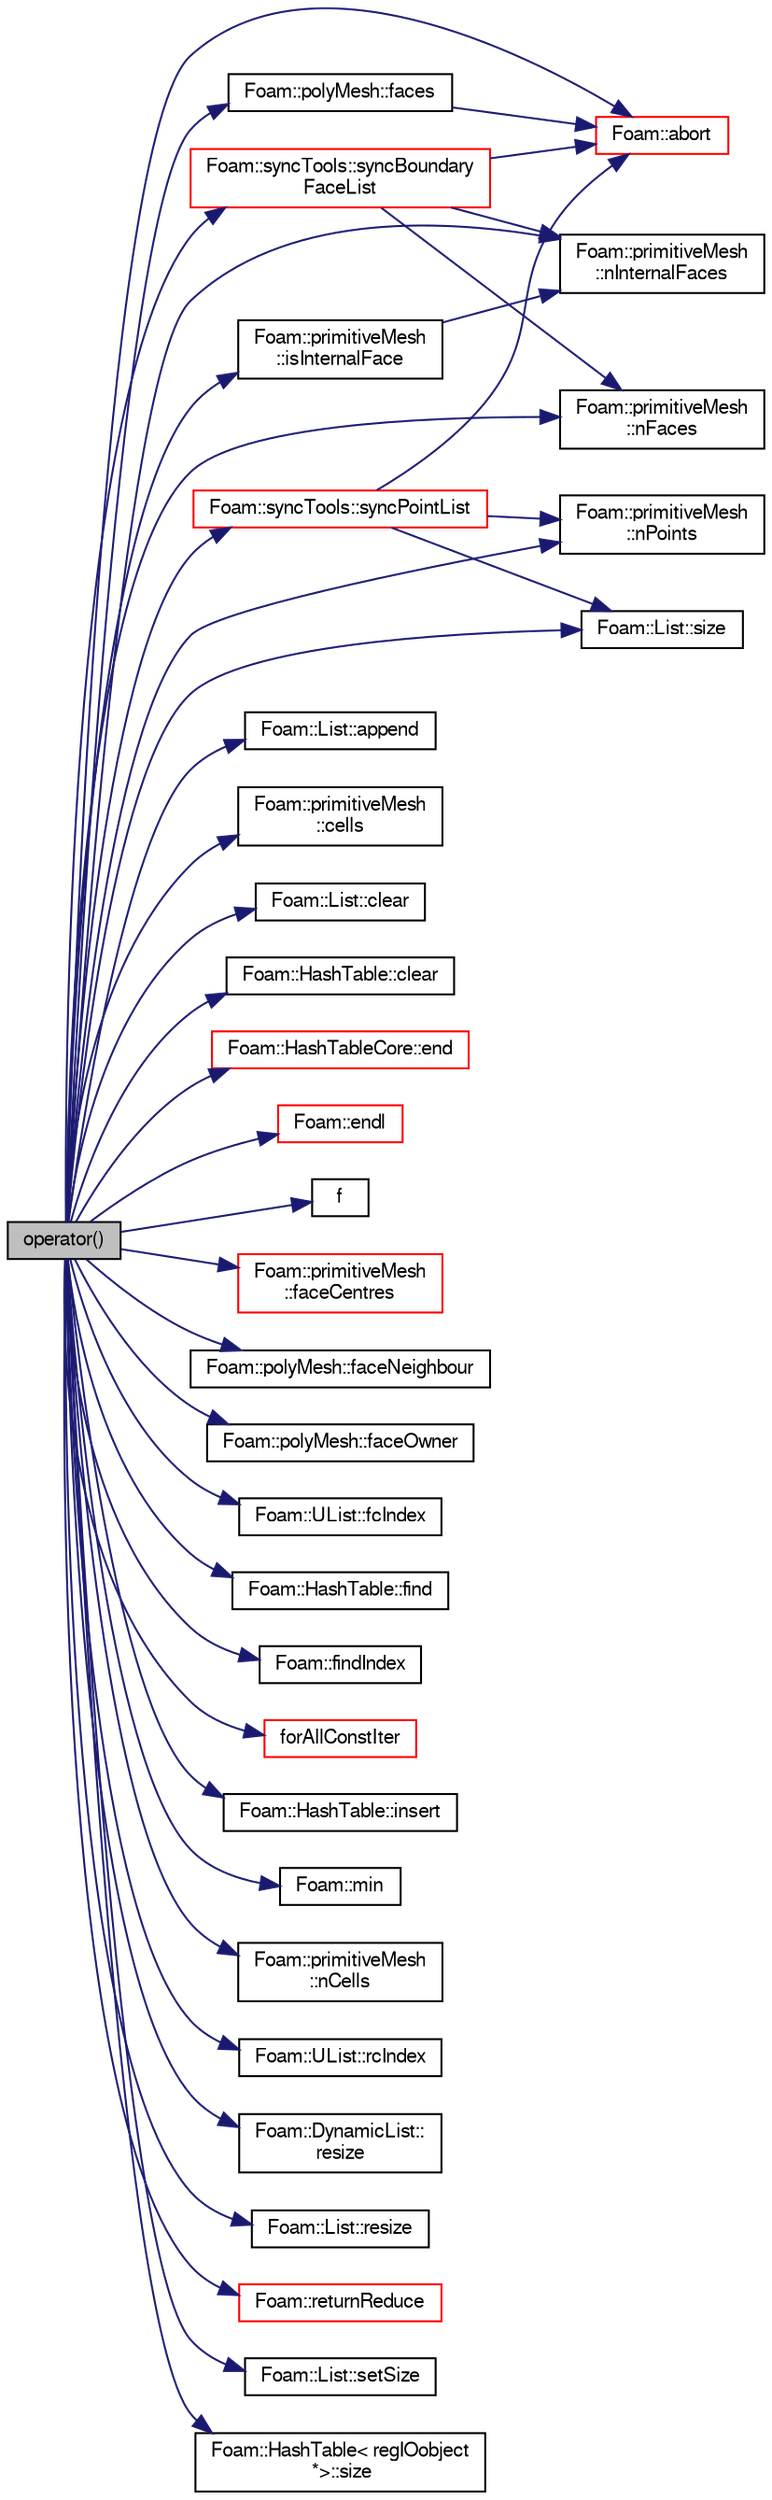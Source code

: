 digraph "operator()"
{
  bgcolor="transparent";
  edge [fontname="FreeSans",fontsize="10",labelfontname="FreeSans",labelfontsize="10"];
  node [fontname="FreeSans",fontsize="10",shape=record];
  rankdir="LR";
  Node0 [label="operator()",height=0.2,width=0.4,color="black", fillcolor="grey75", style="filled", fontcolor="black"];
  Node0 -> Node1 [color="midnightblue",fontsize="10",style="solid",fontname="FreeSans"];
  Node1 [label="Foam::abort",height=0.2,width=0.4,color="red",URL="$a21124.html#a447107a607d03e417307c203fa5fb44b"];
  Node0 -> Node44 [color="midnightblue",fontsize="10",style="solid",fontname="FreeSans"];
  Node44 [label="Foam::List::append",height=0.2,width=0.4,color="black",URL="$a25694.html#a399dd2bf0d9a32016717dc90126f016b",tooltip="Append an element at the end of the list. "];
  Node0 -> Node45 [color="midnightblue",fontsize="10",style="solid",fontname="FreeSans"];
  Node45 [label="Foam::primitiveMesh\l::cells",height=0.2,width=0.4,color="black",URL="$a27530.html#af19bf800d725a623c7b1d0101d65e7d3"];
  Node0 -> Node46 [color="midnightblue",fontsize="10",style="solid",fontname="FreeSans"];
  Node46 [label="Foam::List::clear",height=0.2,width=0.4,color="black",URL="$a25694.html#ac8bb3912a3ce86b15842e79d0b421204",tooltip="Clear the list, i.e. set size to zero. "];
  Node0 -> Node47 [color="midnightblue",fontsize="10",style="solid",fontname="FreeSans"];
  Node47 [label="Foam::HashTable::clear",height=0.2,width=0.4,color="black",URL="$a25702.html#ac8bb3912a3ce86b15842e79d0b421204",tooltip="Clear all entries from table. "];
  Node0 -> Node48 [color="midnightblue",fontsize="10",style="solid",fontname="FreeSans"];
  Node48 [label="Foam::HashTableCore::end",height=0.2,width=0.4,color="red",URL="$a25706.html#a540580a296c0ff351686ceb4f27b6fe6",tooltip="iteratorEnd set to beyond the end of any HashTable "];
  Node0 -> Node9 [color="midnightblue",fontsize="10",style="solid",fontname="FreeSans"];
  Node9 [label="Foam::endl",height=0.2,width=0.4,color="red",URL="$a21124.html#a2db8fe02a0d3909e9351bb4275b23ce4",tooltip="Add newline and flush stream. "];
  Node0 -> Node56 [color="midnightblue",fontsize="10",style="solid",fontname="FreeSans"];
  Node56 [label="f",height=0.2,width=0.4,color="black",URL="$a17900.html#a888be93833ac7a23170555c69c690288"];
  Node0 -> Node57 [color="midnightblue",fontsize="10",style="solid",fontname="FreeSans"];
  Node57 [label="Foam::primitiveMesh\l::faceCentres",height=0.2,width=0.4,color="red",URL="$a27530.html#a3319847c9ee813a5398d011b08de25a4"];
  Node0 -> Node67 [color="midnightblue",fontsize="10",style="solid",fontname="FreeSans"];
  Node67 [label="Foam::polyMesh::faceNeighbour",height=0.2,width=0.4,color="black",URL="$a27410.html#a9fb57b52c700ed61f09ada65412d13e3",tooltip="Return face neighbour. "];
  Node0 -> Node68 [color="midnightblue",fontsize="10",style="solid",fontname="FreeSans"];
  Node68 [label="Foam::polyMesh::faceOwner",height=0.2,width=0.4,color="black",URL="$a27410.html#a57752b49bfee23ca1944c3fb0493974f",tooltip="Return face owner. "];
  Node0 -> Node69 [color="midnightblue",fontsize="10",style="solid",fontname="FreeSans"];
  Node69 [label="Foam::polyMesh::faces",height=0.2,width=0.4,color="black",URL="$a27410.html#a431c0a24765f0bb6d32f6a03ce0e9b57",tooltip="Return raw faces. "];
  Node69 -> Node1 [color="midnightblue",fontsize="10",style="solid",fontname="FreeSans"];
  Node0 -> Node70 [color="midnightblue",fontsize="10",style="solid",fontname="FreeSans"];
  Node70 [label="Foam::UList::fcIndex",height=0.2,width=0.4,color="black",URL="$a25698.html#a512534dbc231b74b95ff84902c1b2087",tooltip="Return the forward circular index, i.e. the next index. "];
  Node0 -> Node71 [color="midnightblue",fontsize="10",style="solid",fontname="FreeSans"];
  Node71 [label="Foam::HashTable::find",height=0.2,width=0.4,color="black",URL="$a25702.html#a76b2c74ebd9f33fa9f76261b027ffc11",tooltip="Find and return an iterator set at the hashedEntry. "];
  Node0 -> Node72 [color="midnightblue",fontsize="10",style="solid",fontname="FreeSans"];
  Node72 [label="Foam::findIndex",height=0.2,width=0.4,color="black",URL="$a21124.html#ac16695f83f370df159eed19f92d095fb",tooltip="Find first occurence of given element and return index,. "];
  Node0 -> Node73 [color="midnightblue",fontsize="10",style="solid",fontname="FreeSans"];
  Node73 [label="forAllConstIter",height=0.2,width=0.4,color="red",URL="$a38141.html#ae21e2836509b0fa7f7cedf6493b11b09"];
  Node0 -> Node275 [color="midnightblue",fontsize="10",style="solid",fontname="FreeSans"];
  Node275 [label="Foam::HashTable::insert",height=0.2,width=0.4,color="black",URL="$a25702.html#a5eee1e0e199ad59b9cb3916cd42156e0",tooltip="Insert a new hashedEntry. "];
  Node0 -> Node314 [color="midnightblue",fontsize="10",style="solid",fontname="FreeSans"];
  Node314 [label="Foam::primitiveMesh\l::isInternalFace",height=0.2,width=0.4,color="black",URL="$a27530.html#ae3e48ad9ec4c5132ec7d3d702ad17c9e",tooltip="Return true if given face label is internal to the mesh. "];
  Node314 -> Node315 [color="midnightblue",fontsize="10",style="solid",fontname="FreeSans"];
  Node315 [label="Foam::primitiveMesh\l::nInternalFaces",height=0.2,width=0.4,color="black",URL="$a27530.html#aa6c7965af1f30d16d9125deb981cbdb0"];
  Node0 -> Node299 [color="midnightblue",fontsize="10",style="solid",fontname="FreeSans"];
  Node299 [label="Foam::min",height=0.2,width=0.4,color="black",URL="$a21124.html#a253e112ad2d56d96230ff39ea7f442dc"];
  Node0 -> Node120 [color="midnightblue",fontsize="10",style="solid",fontname="FreeSans"];
  Node120 [label="Foam::primitiveMesh\l::nCells",height=0.2,width=0.4,color="black",URL="$a27530.html#a13b94bdb0926552bf78ad5210a73a3d5"];
  Node0 -> Node59 [color="midnightblue",fontsize="10",style="solid",fontname="FreeSans"];
  Node59 [label="Foam::primitiveMesh\l::nFaces",height=0.2,width=0.4,color="black",URL="$a27530.html#abe602c985a3c9ffa67176e969e77ca6f"];
  Node0 -> Node315 [color="midnightblue",fontsize="10",style="solid",fontname="FreeSans"];
  Node0 -> Node62 [color="midnightblue",fontsize="10",style="solid",fontname="FreeSans"];
  Node62 [label="Foam::primitiveMesh\l::nPoints",height=0.2,width=0.4,color="black",URL="$a27530.html#a1c886a784a597459dbf2d9470798e9dd"];
  Node0 -> Node316 [color="midnightblue",fontsize="10",style="solid",fontname="FreeSans"];
  Node316 [label="Foam::UList::rcIndex",height=0.2,width=0.4,color="black",URL="$a25698.html#a286b66c68007df4532de24354ec487cb",tooltip="Return the reverse circular index, i.e. the previous index. "];
  Node0 -> Node317 [color="midnightblue",fontsize="10",style="solid",fontname="FreeSans"];
  Node317 [label="Foam::DynamicList::\lresize",height=0.2,width=0.4,color="black",URL="$a25890.html#a4eb7a78f8b52136a8668d0e785dace04",tooltip="Alter the addressed list size. "];
  Node0 -> Node318 [color="midnightblue",fontsize="10",style="solid",fontname="FreeSans"];
  Node318 [label="Foam::List::resize",height=0.2,width=0.4,color="black",URL="$a25694.html#a4eb7a78f8b52136a8668d0e785dace04",tooltip="Alias for setSize(const label) "];
  Node0 -> Node319 [color="midnightblue",fontsize="10",style="solid",fontname="FreeSans"];
  Node319 [label="Foam::returnReduce",height=0.2,width=0.4,color="red",URL="$a21124.html#a8d528a67d2a9c6fe4fb94bc86872624b"];
  Node0 -> Node89 [color="midnightblue",fontsize="10",style="solid",fontname="FreeSans"];
  Node89 [label="Foam::List::setSize",height=0.2,width=0.4,color="black",URL="$a25694.html#aedb985ffeaf1bdbfeccc2a8730405703",tooltip="Reset size of List. "];
  Node0 -> Node63 [color="midnightblue",fontsize="10",style="solid",fontname="FreeSans"];
  Node63 [label="Foam::List::size",height=0.2,width=0.4,color="black",URL="$a25694.html#a8a5f6fa29bd4b500caf186f60245b384",tooltip="Override size to be inconsistent with allocated storage. "];
  Node0 -> Node183 [color="midnightblue",fontsize="10",style="solid",fontname="FreeSans"];
  Node183 [label="Foam::HashTable\< regIOobject\l *\>::size",height=0.2,width=0.4,color="black",URL="$a25702.html#a47b3bf30da1eb3ab8076b5fbe00e0494",tooltip="Return number of elements in table. "];
  Node0 -> Node323 [color="midnightblue",fontsize="10",style="solid",fontname="FreeSans"];
  Node323 [label="Foam::syncTools::syncBoundary\lFaceList",height=0.2,width=0.4,color="red",URL="$a27502.html#a1885668646afb3cf257512c56daa9b2f",tooltip="Synchronize values on boundary faces only. "];
  Node323 -> Node59 [color="midnightblue",fontsize="10",style="solid",fontname="FreeSans"];
  Node323 -> Node315 [color="midnightblue",fontsize="10",style="solid",fontname="FreeSans"];
  Node323 -> Node1 [color="midnightblue",fontsize="10",style="solid",fontname="FreeSans"];
  Node0 -> Node386 [color="midnightblue",fontsize="10",style="solid",fontname="FreeSans"];
  Node386 [label="Foam::syncTools::syncPointList",height=0.2,width=0.4,color="red",URL="$a27502.html#a197ed77a9101bdfb37253bd3f507c017",tooltip="Synchronize values on all mesh points. "];
  Node386 -> Node63 [color="midnightblue",fontsize="10",style="solid",fontname="FreeSans"];
  Node386 -> Node62 [color="midnightblue",fontsize="10",style="solid",fontname="FreeSans"];
  Node386 -> Node1 [color="midnightblue",fontsize="10",style="solid",fontname="FreeSans"];
}

